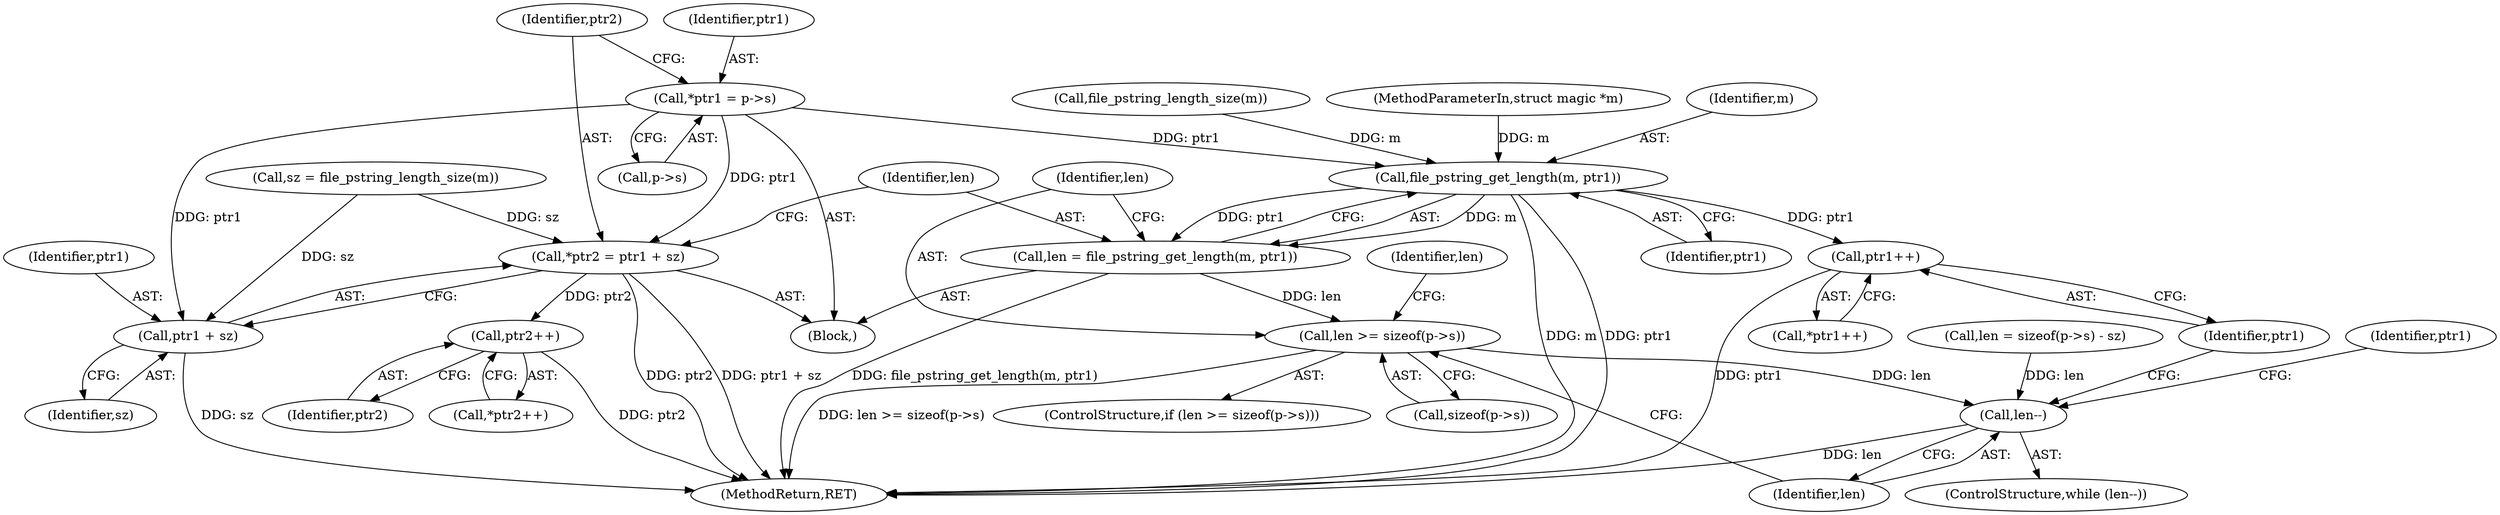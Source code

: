 digraph "0_file_59e63838913eee47f5c120a6c53d4565af638158@pointer" {
"1000179" [label="(Call,*ptr1 = p->s)"];
"1000185" [label="(Call,*ptr2 = ptr1 + sz)"];
"1000220" [label="(Call,ptr2++)"];
"1000187" [label="(Call,ptr1 + sz)"];
"1000193" [label="(Call,file_pstring_get_length(m, ptr1))"];
"1000191" [label="(Call,len = file_pstring_get_length(m, ptr1))"];
"1000197" [label="(Call,len >= sizeof(p->s))"];
"1000213" [label="(Call,len--)"];
"1000217" [label="(Call,ptr1++)"];
"1000193" [label="(Call,file_pstring_get_length(m, ptr1))"];
"1000195" [label="(Identifier,ptr1)"];
"1000908" [label="(MethodReturn,RET)"];
"1000104" [label="(MethodParameterIn,struct magic *m)"];
"1000204" [label="(Call,len = sizeof(p->s) - sz)"];
"1000185" [label="(Call,*ptr2 = ptr1 + sz)"];
"1000187" [label="(Call,ptr1 + sz)"];
"1000179" [label="(Call,*ptr1 = p->s)"];
"1000216" [label="(Call,*ptr1++)"];
"1000172" [label="(Block,)"];
"1000218" [label="(Identifier,ptr1)"];
"1000180" [label="(Identifier,ptr1)"];
"1000221" [label="(Identifier,ptr2)"];
"1000196" [label="(ControlStructure,if (len >= sizeof(p->s)))"];
"1000194" [label="(Identifier,m)"];
"1000219" [label="(Call,*ptr2++)"];
"1000220" [label="(Call,ptr2++)"];
"1000198" [label="(Identifier,len)"];
"1000176" [label="(Call,file_pstring_length_size(m))"];
"1000199" [label="(Call,sizeof(p->s))"];
"1000205" [label="(Identifier,len)"];
"1000214" [label="(Identifier,len)"];
"1000174" [label="(Call,sz = file_pstring_length_size(m))"];
"1000212" [label="(ControlStructure,while (len--))"];
"1000188" [label="(Identifier,ptr1)"];
"1000181" [label="(Call,p->s)"];
"1000197" [label="(Call,len >= sizeof(p->s))"];
"1000217" [label="(Call,ptr1++)"];
"1000213" [label="(Call,len--)"];
"1000224" [label="(Identifier,ptr1)"];
"1000189" [label="(Identifier,sz)"];
"1000191" [label="(Call,len = file_pstring_get_length(m, ptr1))"];
"1000186" [label="(Identifier,ptr2)"];
"1000192" [label="(Identifier,len)"];
"1000179" -> "1000172"  [label="AST: "];
"1000179" -> "1000181"  [label="CFG: "];
"1000180" -> "1000179"  [label="AST: "];
"1000181" -> "1000179"  [label="AST: "];
"1000186" -> "1000179"  [label="CFG: "];
"1000179" -> "1000185"  [label="DDG: ptr1"];
"1000179" -> "1000187"  [label="DDG: ptr1"];
"1000179" -> "1000193"  [label="DDG: ptr1"];
"1000185" -> "1000172"  [label="AST: "];
"1000185" -> "1000187"  [label="CFG: "];
"1000186" -> "1000185"  [label="AST: "];
"1000187" -> "1000185"  [label="AST: "];
"1000192" -> "1000185"  [label="CFG: "];
"1000185" -> "1000908"  [label="DDG: ptr2"];
"1000185" -> "1000908"  [label="DDG: ptr1 + sz"];
"1000174" -> "1000185"  [label="DDG: sz"];
"1000185" -> "1000220"  [label="DDG: ptr2"];
"1000220" -> "1000219"  [label="AST: "];
"1000220" -> "1000221"  [label="CFG: "];
"1000221" -> "1000220"  [label="AST: "];
"1000219" -> "1000220"  [label="CFG: "];
"1000220" -> "1000908"  [label="DDG: ptr2"];
"1000187" -> "1000189"  [label="CFG: "];
"1000188" -> "1000187"  [label="AST: "];
"1000189" -> "1000187"  [label="AST: "];
"1000187" -> "1000908"  [label="DDG: sz"];
"1000174" -> "1000187"  [label="DDG: sz"];
"1000193" -> "1000191"  [label="AST: "];
"1000193" -> "1000195"  [label="CFG: "];
"1000194" -> "1000193"  [label="AST: "];
"1000195" -> "1000193"  [label="AST: "];
"1000191" -> "1000193"  [label="CFG: "];
"1000193" -> "1000908"  [label="DDG: m"];
"1000193" -> "1000908"  [label="DDG: ptr1"];
"1000193" -> "1000191"  [label="DDG: m"];
"1000193" -> "1000191"  [label="DDG: ptr1"];
"1000176" -> "1000193"  [label="DDG: m"];
"1000104" -> "1000193"  [label="DDG: m"];
"1000193" -> "1000217"  [label="DDG: ptr1"];
"1000191" -> "1000172"  [label="AST: "];
"1000192" -> "1000191"  [label="AST: "];
"1000198" -> "1000191"  [label="CFG: "];
"1000191" -> "1000908"  [label="DDG: file_pstring_get_length(m, ptr1)"];
"1000191" -> "1000197"  [label="DDG: len"];
"1000197" -> "1000196"  [label="AST: "];
"1000197" -> "1000199"  [label="CFG: "];
"1000198" -> "1000197"  [label="AST: "];
"1000199" -> "1000197"  [label="AST: "];
"1000205" -> "1000197"  [label="CFG: "];
"1000214" -> "1000197"  [label="CFG: "];
"1000197" -> "1000908"  [label="DDG: len >= sizeof(p->s)"];
"1000197" -> "1000213"  [label="DDG: len"];
"1000213" -> "1000212"  [label="AST: "];
"1000213" -> "1000214"  [label="CFG: "];
"1000214" -> "1000213"  [label="AST: "];
"1000218" -> "1000213"  [label="CFG: "];
"1000224" -> "1000213"  [label="CFG: "];
"1000213" -> "1000908"  [label="DDG: len"];
"1000204" -> "1000213"  [label="DDG: len"];
"1000217" -> "1000216"  [label="AST: "];
"1000217" -> "1000218"  [label="CFG: "];
"1000218" -> "1000217"  [label="AST: "];
"1000216" -> "1000217"  [label="CFG: "];
"1000217" -> "1000908"  [label="DDG: ptr1"];
}
